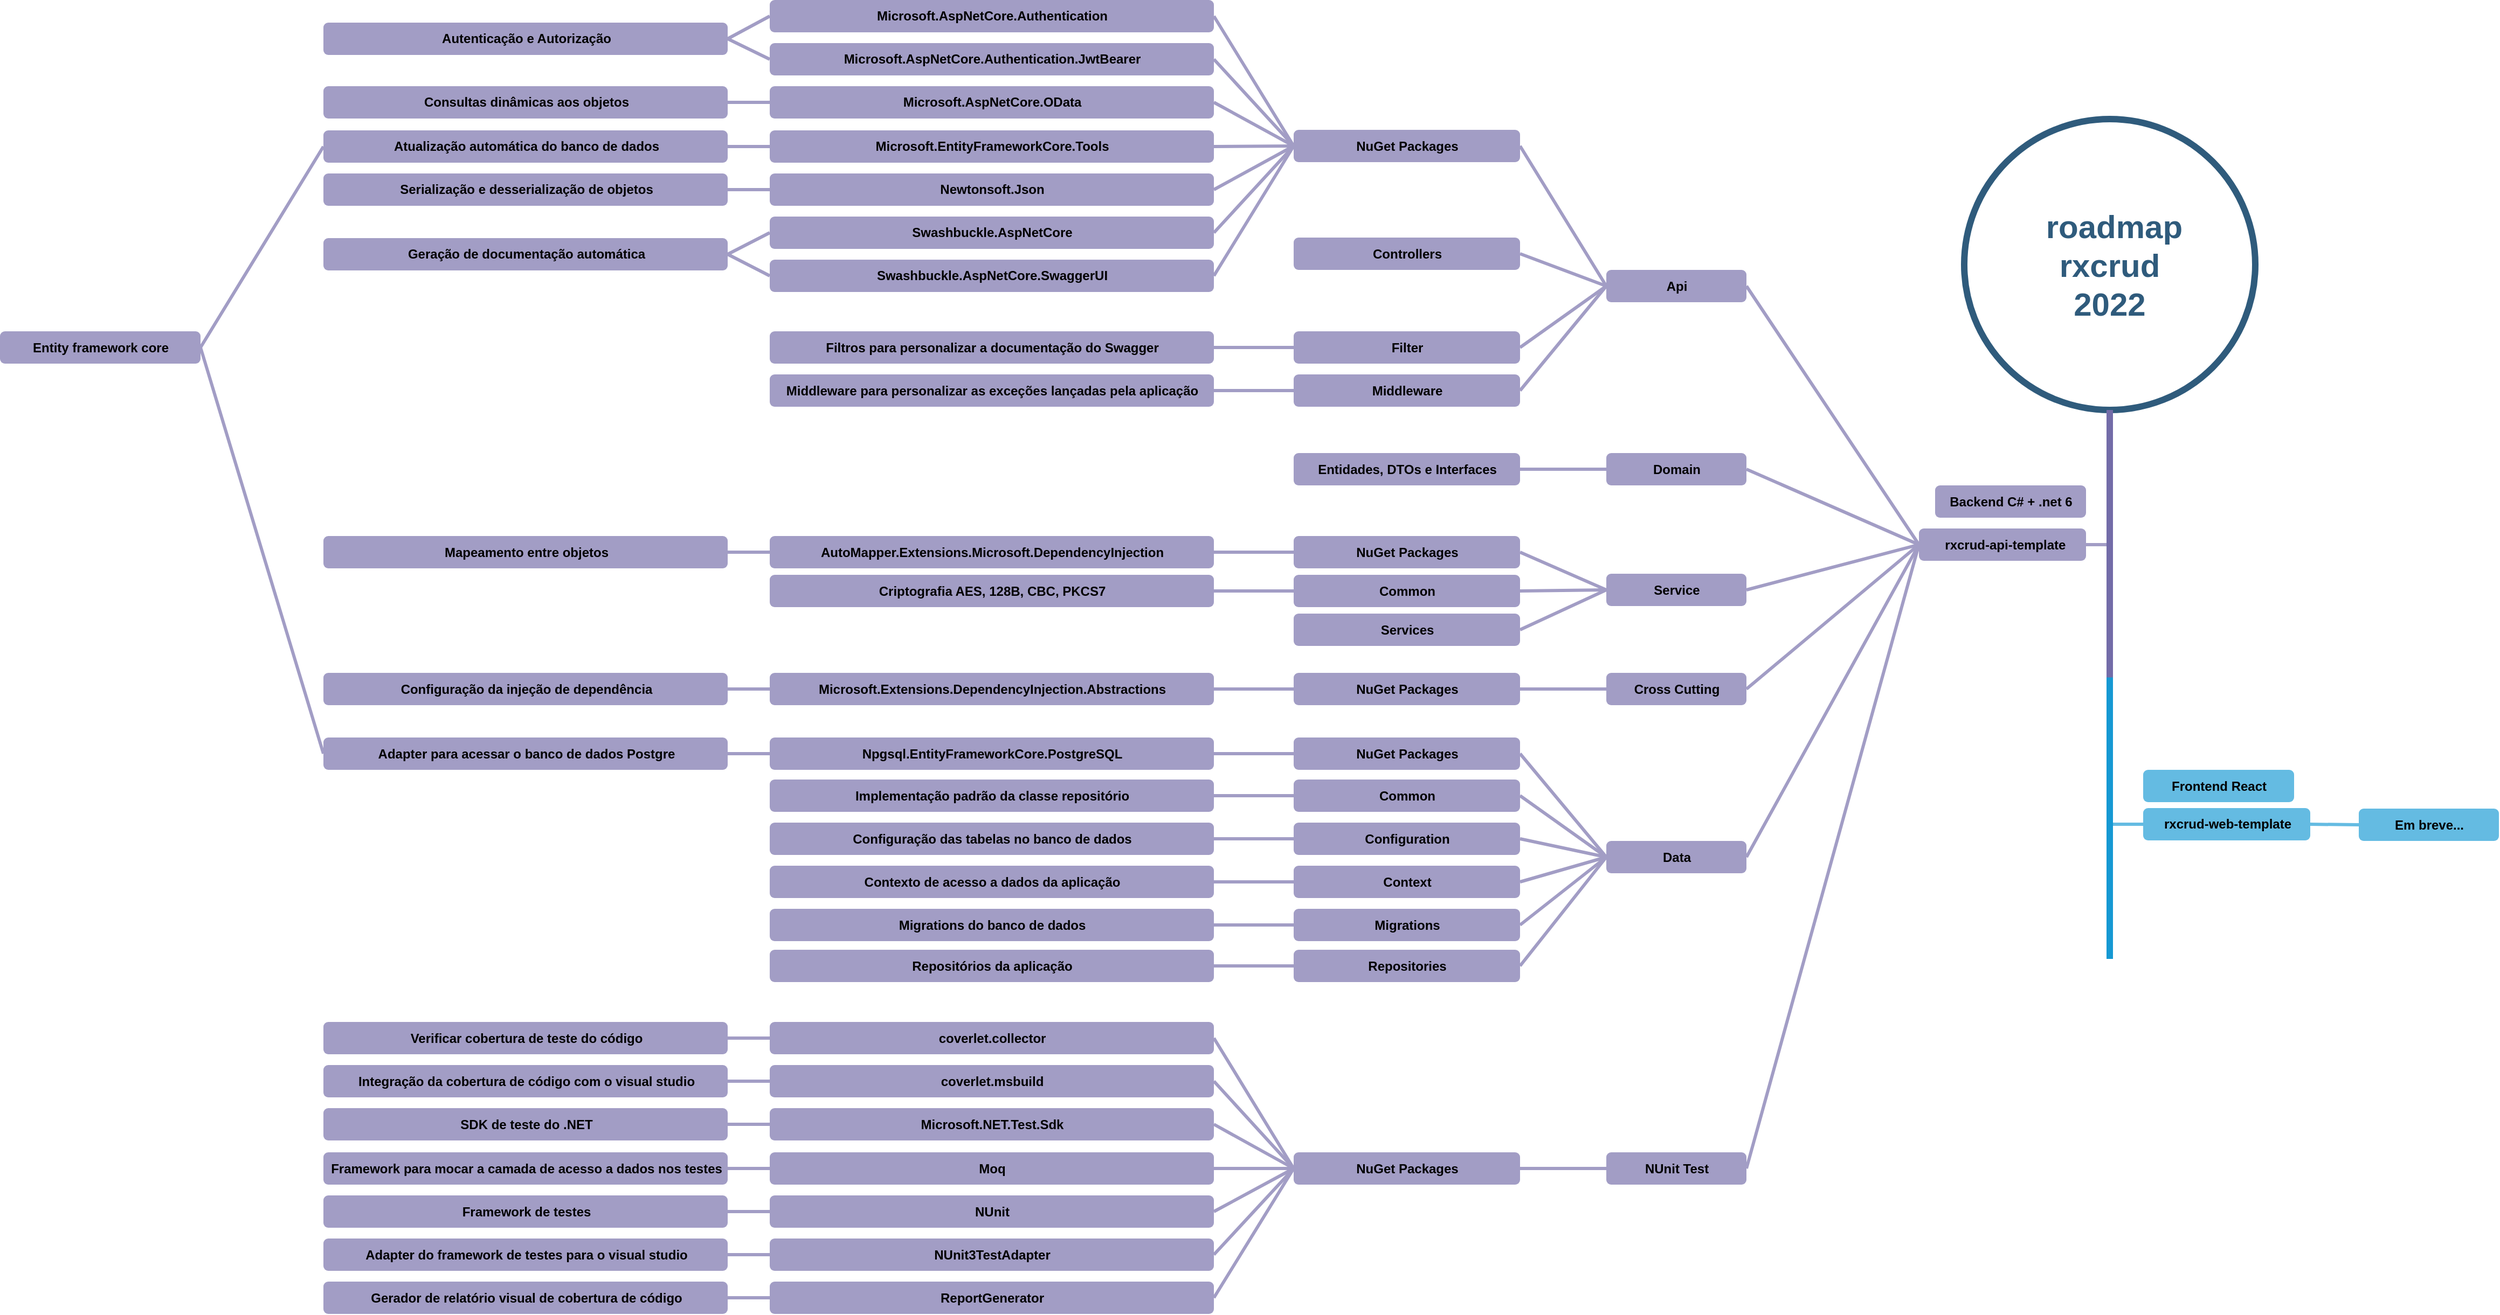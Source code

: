 <mxfile version="17.4.0" type="device"><diagram id="HitZDERjjFtMxz5OoKNl" name="roadmap"><mxGraphModel dx="2666" dy="1569" grid="1" gridSize="10" guides="1" tooltips="1" connect="1" arrows="1" fold="1" page="1" pageScale="1" pageWidth="1169" pageHeight="827" math="0" shadow="0"><root><mxCell id="0"/><mxCell id="1" parent="0"/><mxCell id="IC9aMkQIPOLM20jG0V2U-1" value="&amp;nbsp;roadmap&lt;br&gt;rxcrud&lt;br&gt;2022" style="ellipse;whiteSpace=wrap;html=1;shadow=0;fontFamily=Helvetica;fontSize=30;fontColor=#2F5B7C;align=center;strokeColor=#2F5B7C;strokeWidth=6;fillColor=#FFFFFF;fontStyle=1;gradientColor=none;" vertex="1" parent="1"><mxGeometry x="1034" y="-669.5" width="270" height="270" as="geometry"/></mxCell><mxCell id="IC9aMkQIPOLM20jG0V2U-3" value="&lt;font color=&quot;#000000&quot;&gt;&lt;b&gt;Backend C# + .net 6&lt;/b&gt;&lt;/font&gt;" style="rounded=1;fillColor=#a29dc5;strokeColor=none;strokeWidth=3;shadow=0;html=1;fontColor=#FFFFFF;" vertex="1" parent="1"><mxGeometry x="1007" y="-329.5" width="140" height="30" as="geometry"/></mxCell><mxCell id="IC9aMkQIPOLM20jG0V2U-5" value="&lt;font color=&quot;#000000&quot;&gt;&lt;b&gt;&amp;nbsp;rxcrud-api-template&lt;/b&gt;&lt;/font&gt;" style="rounded=1;fillColor=#a29dc5;strokeColor=none;strokeWidth=3;shadow=0;html=1;fontColor=#FFFFFF;" vertex="1" parent="1"><mxGeometry x="992" y="-289.5" width="155" height="30" as="geometry"/></mxCell><mxCell id="IC9aMkQIPOLM20jG0V2U-8" value="" style="edgeStyle=none;endArrow=none;strokeWidth=3;strokeColor=#A29DC5;html=1;exitX=1;exitY=0.5;exitDx=0;exitDy=0;" edge="1" parent="1" source="IC9aMkQIPOLM20jG0V2U-5"><mxGeometry x="-793.52" y="-1324.5" width="100" height="100" as="geometry"><mxPoint x="1127.997" y="-270.257" as="sourcePoint"/><mxPoint x="1168" y="-274.5" as="targetPoint"/></mxGeometry></mxCell><mxCell id="IC9aMkQIPOLM20jG0V2U-2" style="endArrow=none;strokeWidth=6;strokeColor=#736CA8;html=1;entryX=0.5;entryY=1;entryDx=0;entryDy=0;" edge="1" parent="1" target="IC9aMkQIPOLM20jG0V2U-1"><mxGeometry relative="1" as="geometry"><mxPoint x="1169" y="-150" as="sourcePoint"/><mxPoint x="917.998" y="-169.501" as="targetPoint"/></mxGeometry></mxCell><mxCell id="IC9aMkQIPOLM20jG0V2U-9" value="&lt;font color=&quot;#000000&quot;&gt;&lt;b&gt;Api&lt;/b&gt;&lt;/font&gt;" style="rounded=1;fillColor=#a29dc5;strokeColor=none;strokeWidth=3;shadow=0;html=1;fontColor=#FFFFFF;" vertex="1" parent="1"><mxGeometry x="702" y="-529.5" width="130" height="30" as="geometry"/></mxCell><mxCell id="IC9aMkQIPOLM20jG0V2U-10" value="&lt;font color=&quot;#000000&quot;&gt;&lt;b&gt;Domain&lt;/b&gt;&lt;/font&gt;" style="rounded=1;fillColor=#a29dc5;strokeColor=none;strokeWidth=3;shadow=0;html=1;fontColor=#FFFFFF;" vertex="1" parent="1"><mxGeometry x="702" y="-359.5" width="130" height="30" as="geometry"/></mxCell><mxCell id="IC9aMkQIPOLM20jG0V2U-11" value="&lt;font color=&quot;#000000&quot;&gt;&lt;b&gt;Service&lt;/b&gt;&lt;/font&gt;" style="rounded=1;fillColor=#a29dc5;strokeColor=none;strokeWidth=3;shadow=0;html=1;fontColor=#FFFFFF;" vertex="1" parent="1"><mxGeometry x="702" y="-247.5" width="130" height="30" as="geometry"/></mxCell><mxCell id="IC9aMkQIPOLM20jG0V2U-12" value="&lt;font color=&quot;#000000&quot;&gt;&lt;b&gt;Cross Cutting&lt;/b&gt;&lt;/font&gt;" style="rounded=1;fillColor=#a29dc5;strokeColor=none;strokeWidth=3;shadow=0;html=1;fontColor=#FFFFFF;" vertex="1" parent="1"><mxGeometry x="702" y="-155.5" width="130" height="30" as="geometry"/></mxCell><mxCell id="IC9aMkQIPOLM20jG0V2U-13" value="&lt;font color=&quot;#000000&quot;&gt;&lt;b&gt;Data&lt;/b&gt;&lt;/font&gt;" style="rounded=1;fillColor=#a29dc5;strokeColor=none;strokeWidth=3;shadow=0;html=1;fontColor=#FFFFFF;" vertex="1" parent="1"><mxGeometry x="702" y="0.5" width="130" height="30" as="geometry"/></mxCell><mxCell id="IC9aMkQIPOLM20jG0V2U-14" value="&lt;font color=&quot;#000000&quot;&gt;&lt;b&gt;NUnit Test&lt;/b&gt;&lt;/font&gt;" style="rounded=1;fillColor=#a29dc5;strokeColor=none;strokeWidth=3;shadow=0;html=1;fontColor=#FFFFFF;" vertex="1" parent="1"><mxGeometry x="702" y="289.5" width="130" height="30" as="geometry"/></mxCell><mxCell id="IC9aMkQIPOLM20jG0V2U-15" value="" style="edgeStyle=none;endArrow=none;strokeWidth=3;strokeColor=#A29DC5;html=1;entryX=0;entryY=0.5;entryDx=0;entryDy=0;exitX=1;exitY=0.5;exitDx=0;exitDy=0;" edge="1" parent="1" source="IC9aMkQIPOLM20jG0V2U-11" target="IC9aMkQIPOLM20jG0V2U-5"><mxGeometry x="-764.52" y="-1314.5" width="100" height="100" as="geometry"><mxPoint x="961" y="-369.5" as="sourcePoint"/><mxPoint x="1197" y="-264.5" as="targetPoint"/></mxGeometry></mxCell><mxCell id="IC9aMkQIPOLM20jG0V2U-16" value="" style="edgeStyle=none;endArrow=none;strokeWidth=3;strokeColor=#A29DC5;html=1;entryX=0;entryY=0.5;entryDx=0;entryDy=0;exitX=1;exitY=0.5;exitDx=0;exitDy=0;" edge="1" parent="1" source="IC9aMkQIPOLM20jG0V2U-12" target="IC9aMkQIPOLM20jG0V2U-5"><mxGeometry x="-754.52" y="-1304.5" width="100" height="100" as="geometry"><mxPoint x="957" y="-283.5" as="sourcePoint"/><mxPoint x="1027" y="-264.5" as="targetPoint"/></mxGeometry></mxCell><mxCell id="IC9aMkQIPOLM20jG0V2U-17" value="" style="edgeStyle=none;endArrow=none;strokeWidth=3;strokeColor=#A29DC5;html=1;entryX=0;entryY=0.5;entryDx=0;entryDy=0;exitX=1;exitY=0.5;exitDx=0;exitDy=0;" edge="1" parent="1" source="IC9aMkQIPOLM20jG0V2U-10" target="IC9aMkQIPOLM20jG0V2U-5"><mxGeometry x="-754.52" y="-1304.5" width="100" height="100" as="geometry"><mxPoint x="957" y="-283.5" as="sourcePoint"/><mxPoint x="1027" y="-264.5" as="targetPoint"/></mxGeometry></mxCell><mxCell id="IC9aMkQIPOLM20jG0V2U-18" value="" style="edgeStyle=none;endArrow=none;strokeWidth=3;strokeColor=#A29DC5;html=1;entryX=0;entryY=0.5;entryDx=0;entryDy=0;exitX=1;exitY=0.5;exitDx=0;exitDy=0;" edge="1" parent="1" source="IC9aMkQIPOLM20jG0V2U-9" target="IC9aMkQIPOLM20jG0V2U-5"><mxGeometry x="-744.52" y="-1294.5" width="100" height="100" as="geometry"><mxPoint x="957" y="-323.5" as="sourcePoint"/><mxPoint x="1027" y="-264.5" as="targetPoint"/></mxGeometry></mxCell><mxCell id="IC9aMkQIPOLM20jG0V2U-19" value="" style="edgeStyle=none;endArrow=none;strokeWidth=3;strokeColor=#A29DC5;html=1;entryX=0;entryY=0.5;entryDx=0;entryDy=0;exitX=1;exitY=0.5;exitDx=0;exitDy=0;" edge="1" parent="1" source="IC9aMkQIPOLM20jG0V2U-13" target="IC9aMkQIPOLM20jG0V2U-5"><mxGeometry x="-744.52" y="-1294.5" width="100" height="100" as="geometry"><mxPoint x="957" y="-243.5" as="sourcePoint"/><mxPoint x="1027" y="-264.5" as="targetPoint"/></mxGeometry></mxCell><mxCell id="IC9aMkQIPOLM20jG0V2U-20" value="" style="edgeStyle=none;endArrow=none;strokeWidth=3;strokeColor=#A29DC5;html=1;entryX=0;entryY=0.5;entryDx=0;entryDy=0;exitX=1;exitY=0.5;exitDx=0;exitDy=0;" edge="1" parent="1" source="IC9aMkQIPOLM20jG0V2U-14" target="IC9aMkQIPOLM20jG0V2U-5"><mxGeometry x="-734.52" y="-1284.5" width="100" height="100" as="geometry"><mxPoint x="957" y="-203.5" as="sourcePoint"/><mxPoint x="1027" y="-264.5" as="targetPoint"/></mxGeometry></mxCell><mxCell id="IC9aMkQIPOLM20jG0V2U-21" value="&lt;font color=&quot;#000000&quot;&gt;&lt;b&gt;Microsoft.AspNetCore.Authentication&lt;/b&gt;&lt;/font&gt;" style="rounded=1;fillColor=#a29dc5;strokeColor=none;strokeWidth=3;shadow=0;html=1;fontColor=#FFFFFF;" vertex="1" parent="1"><mxGeometry x="-74" y="-780" width="412" height="30" as="geometry"/></mxCell><mxCell id="IC9aMkQIPOLM20jG0V2U-22" value="&lt;font color=&quot;#000000&quot;&gt;&lt;b&gt;Microsoft.AspNetCore.Authentication.JwtBearer&lt;/b&gt;&lt;/font&gt;" style="rounded=1;fillColor=#a29dc5;strokeColor=none;strokeWidth=3;shadow=0;html=1;fontColor=#FFFFFF;" vertex="1" parent="1"><mxGeometry x="-74" y="-740" width="412" height="30" as="geometry"/></mxCell><mxCell id="IC9aMkQIPOLM20jG0V2U-23" value="&lt;font color=&quot;#000000&quot;&gt;&lt;b&gt;Microsoft.AspNetCore.OData&lt;/b&gt;&lt;/font&gt;" style="rounded=1;fillColor=#a29dc5;strokeColor=none;strokeWidth=3;shadow=0;html=1;fontColor=#FFFFFF;" vertex="1" parent="1"><mxGeometry x="-74" y="-700" width="412" height="30" as="geometry"/></mxCell><mxCell id="IC9aMkQIPOLM20jG0V2U-26" value="&lt;font color=&quot;#000000&quot;&gt;&lt;b&gt;Microsoft.EntityFrameworkCore.Tools&lt;/b&gt;&lt;/font&gt;" style="rounded=1;fillColor=#a29dc5;strokeColor=none;strokeWidth=3;shadow=0;html=1;fontColor=#FFFFFF;" vertex="1" parent="1"><mxGeometry x="-74" y="-659" width="412" height="30" as="geometry"/></mxCell><mxCell id="IC9aMkQIPOLM20jG0V2U-27" value="&lt;font color=&quot;#000000&quot;&gt;&lt;b&gt;Newtonsoft.Json&lt;/b&gt;&lt;/font&gt;" style="rounded=1;fillColor=#a29dc5;strokeColor=none;strokeWidth=3;shadow=0;html=1;fontColor=#FFFFFF;" vertex="1" parent="1"><mxGeometry x="-74" y="-619" width="412" height="30" as="geometry"/></mxCell><mxCell id="IC9aMkQIPOLM20jG0V2U-28" value="&lt;font color=&quot;#000000&quot;&gt;&lt;b&gt;Swashbuckle.AspNetCore&lt;/b&gt;&lt;/font&gt;" style="rounded=1;fillColor=#a29dc5;strokeColor=none;strokeWidth=3;shadow=0;html=1;fontColor=#FFFFFF;" vertex="1" parent="1"><mxGeometry x="-74" y="-579" width="412" height="30" as="geometry"/></mxCell><mxCell id="IC9aMkQIPOLM20jG0V2U-29" value="&lt;font color=&quot;#000000&quot;&gt;&lt;b&gt;Swashbuckle.AspNetCore.SwaggerUI&lt;/b&gt;&lt;/font&gt;" style="rounded=1;fillColor=#a29dc5;strokeColor=none;strokeWidth=3;shadow=0;html=1;fontColor=#FFFFFF;" vertex="1" parent="1"><mxGeometry x="-74" y="-539" width="412" height="30" as="geometry"/></mxCell><mxCell id="IC9aMkQIPOLM20jG0V2U-37" value="&lt;font color=&quot;#000000&quot;&gt;&lt;b&gt;Autenticação e Autorização&lt;/b&gt;&lt;/font&gt;" style="rounded=1;fillColor=#a29dc5;strokeColor=none;strokeWidth=3;shadow=0;html=1;fontColor=#FFFFFF;" vertex="1" parent="1"><mxGeometry x="-488" y="-759" width="375" height="30" as="geometry"/></mxCell><mxCell id="IC9aMkQIPOLM20jG0V2U-38" value="" style="edgeStyle=none;endArrow=none;strokeWidth=3;strokeColor=#A29DC5;html=1;entryX=0;entryY=0.5;entryDx=0;entryDy=0;exitX=1;exitY=0.5;exitDx=0;exitDy=0;" edge="1" parent="1" source="IC9aMkQIPOLM20jG0V2U-37" target="IC9aMkQIPOLM20jG0V2U-21"><mxGeometry x="-1008.52" y="-1404" width="100" height="100" as="geometry"><mxPoint x="348.0" y="-755" as="sourcePoint"/><mxPoint x="428" y="-634" as="targetPoint"/></mxGeometry></mxCell><mxCell id="IC9aMkQIPOLM20jG0V2U-39" value="" style="edgeStyle=none;endArrow=none;strokeWidth=3;strokeColor=#A29DC5;html=1;entryX=0;entryY=0.5;entryDx=0;entryDy=0;exitX=1;exitY=0.5;exitDx=0;exitDy=0;" edge="1" parent="1" source="IC9aMkQIPOLM20jG0V2U-37" target="IC9aMkQIPOLM20jG0V2U-22"><mxGeometry x="-998.52" y="-1394" width="100" height="100" as="geometry"><mxPoint x="-2" y="-734" as="sourcePoint"/><mxPoint x="58" y="-755" as="targetPoint"/></mxGeometry></mxCell><mxCell id="IC9aMkQIPOLM20jG0V2U-40" value="&lt;font color=&quot;#000000&quot;&gt;&lt;b&gt;Consultas dinâmicas aos objetos&lt;/b&gt;&lt;/font&gt;" style="rounded=1;fillColor=#a29dc5;strokeColor=none;strokeWidth=3;shadow=0;html=1;fontColor=#FFFFFF;" vertex="1" parent="1"><mxGeometry x="-488" y="-700" width="375" height="30" as="geometry"/></mxCell><mxCell id="IC9aMkQIPOLM20jG0V2U-41" value="" style="edgeStyle=none;endArrow=none;strokeWidth=3;strokeColor=#A29DC5;html=1;entryX=0;entryY=0.5;entryDx=0;entryDy=0;exitX=1;exitY=0.5;exitDx=0;exitDy=0;" edge="1" parent="1" source="IC9aMkQIPOLM20jG0V2U-40" target="IC9aMkQIPOLM20jG0V2U-23"><mxGeometry x="-988.52" y="-1384" width="100" height="100" as="geometry"><mxPoint x="-2" y="-734" as="sourcePoint"/><mxPoint x="58" y="-715" as="targetPoint"/></mxGeometry></mxCell><mxCell id="IC9aMkQIPOLM20jG0V2U-42" value="&lt;font color=&quot;#000000&quot;&gt;&lt;b&gt;Atualização automática do banco de dados&lt;/b&gt;&lt;/font&gt;" style="rounded=1;fillColor=#a29dc5;strokeColor=none;strokeWidth=3;shadow=0;html=1;fontColor=#FFFFFF;" vertex="1" parent="1"><mxGeometry x="-488" y="-659" width="375" height="30" as="geometry"/></mxCell><mxCell id="IC9aMkQIPOLM20jG0V2U-43" value="" style="edgeStyle=none;endArrow=none;strokeWidth=3;strokeColor=#A29DC5;html=1;entryX=0;entryY=0.5;entryDx=0;entryDy=0;exitX=1;exitY=0.5;exitDx=0;exitDy=0;" edge="1" parent="1" source="IC9aMkQIPOLM20jG0V2U-42" target="IC9aMkQIPOLM20jG0V2U-26"><mxGeometry x="-978.52" y="-1374" width="100" height="100" as="geometry"><mxPoint x="-2" y="-675" as="sourcePoint"/><mxPoint x="58" y="-675" as="targetPoint"/></mxGeometry></mxCell><mxCell id="IC9aMkQIPOLM20jG0V2U-44" value="&lt;font color=&quot;#000000&quot;&gt;&lt;b&gt;Serialização e desserialização de objetos&lt;/b&gt;&lt;/font&gt;" style="rounded=1;fillColor=#a29dc5;strokeColor=none;strokeWidth=3;shadow=0;html=1;fontColor=#FFFFFF;" vertex="1" parent="1"><mxGeometry x="-488" y="-619" width="375" height="30" as="geometry"/></mxCell><mxCell id="IC9aMkQIPOLM20jG0V2U-45" value="" style="edgeStyle=none;endArrow=none;strokeWidth=3;strokeColor=#A29DC5;html=1;entryX=0;entryY=0.5;entryDx=0;entryDy=0;exitX=1;exitY=0.5;exitDx=0;exitDy=0;" edge="1" parent="1" source="IC9aMkQIPOLM20jG0V2U-44" target="IC9aMkQIPOLM20jG0V2U-27"><mxGeometry x="-968.52" y="-1364" width="100" height="100" as="geometry"><mxPoint x="-2" y="-634" as="sourcePoint"/><mxPoint x="58" y="-634" as="targetPoint"/></mxGeometry></mxCell><mxCell id="IC9aMkQIPOLM20jG0V2U-46" value="&lt;font color=&quot;#000000&quot;&gt;&lt;b&gt;Geração de documentação automática&lt;/b&gt;&lt;/font&gt;" style="rounded=1;fillColor=#a29dc5;strokeColor=none;strokeWidth=3;shadow=0;html=1;fontColor=#FFFFFF;" vertex="1" parent="1"><mxGeometry x="-488" y="-559" width="375" height="30" as="geometry"/></mxCell><mxCell id="IC9aMkQIPOLM20jG0V2U-47" value="" style="edgeStyle=none;endArrow=none;strokeWidth=3;strokeColor=#A29DC5;html=1;entryX=0;entryY=0.5;entryDx=0;entryDy=0;exitX=1;exitY=0.5;exitDx=0;exitDy=0;" edge="1" parent="1" source="IC9aMkQIPOLM20jG0V2U-46" target="IC9aMkQIPOLM20jG0V2U-28"><mxGeometry x="-958.52" y="-1354" width="100" height="100" as="geometry"><mxPoint x="-2" y="-594" as="sourcePoint"/><mxPoint x="58" y="-594" as="targetPoint"/></mxGeometry></mxCell><mxCell id="IC9aMkQIPOLM20jG0V2U-48" value="" style="edgeStyle=none;endArrow=none;strokeWidth=3;strokeColor=#A29DC5;html=1;entryX=0;entryY=0.5;entryDx=0;entryDy=0;exitX=1;exitY=0.5;exitDx=0;exitDy=0;" edge="1" parent="1" source="IC9aMkQIPOLM20jG0V2U-46" target="IC9aMkQIPOLM20jG0V2U-29"><mxGeometry x="-948.52" y="-1344" width="100" height="100" as="geometry"><mxPoint x="-2" y="-534.0" as="sourcePoint"/><mxPoint x="58" y="-554.0" as="targetPoint"/></mxGeometry></mxCell><mxCell id="IC9aMkQIPOLM20jG0V2U-49" value="&lt;font color=&quot;#000000&quot;&gt;&lt;b&gt;Entidades, DTOs e Interfaces&lt;/b&gt;&lt;/font&gt;" style="rounded=1;fillColor=#a29dc5;strokeColor=none;strokeWidth=3;shadow=0;html=1;fontColor=#FFFFFF;" vertex="1" parent="1"><mxGeometry x="412" y="-359.5" width="210" height="30" as="geometry"/></mxCell><mxCell id="IC9aMkQIPOLM20jG0V2U-51" value="&lt;font color=&quot;#000000&quot;&gt;&lt;b&gt;AutoMapper.Extensions.Microsoft.DependencyInjection&lt;/b&gt;&lt;/font&gt;" style="rounded=1;fillColor=#a29dc5;strokeColor=none;strokeWidth=3;shadow=0;html=1;fontColor=#FFFFFF;" vertex="1" parent="1"><mxGeometry x="-74" y="-282.5" width="412" height="30" as="geometry"/></mxCell><mxCell id="IC9aMkQIPOLM20jG0V2U-53" value="&lt;font color=&quot;#000000&quot;&gt;&lt;b&gt;Mapeamento entre objetos&lt;/b&gt;&lt;/font&gt;" style="rounded=1;fillColor=#a29dc5;strokeColor=none;strokeWidth=3;shadow=0;html=1;fontColor=#FFFFFF;" vertex="1" parent="1"><mxGeometry x="-488" y="-282.5" width="375" height="30" as="geometry"/></mxCell><mxCell id="IC9aMkQIPOLM20jG0V2U-54" value="" style="edgeStyle=none;endArrow=none;strokeWidth=3;strokeColor=#A29DC5;html=1;entryX=0;entryY=0.5;entryDx=0;entryDy=0;exitX=1;exitY=0.5;exitDx=0;exitDy=0;" edge="1" parent="1" source="IC9aMkQIPOLM20jG0V2U-53" target="IC9aMkQIPOLM20jG0V2U-51"><mxGeometry x="-926.52" y="-1191.5" width="100" height="100" as="geometry"><mxPoint x="-52" y="-431.5" as="sourcePoint"/><mxPoint x="30" y="-431.5" as="targetPoint"/></mxGeometry></mxCell><mxCell id="IC9aMkQIPOLM20jG0V2U-55" value="&lt;font color=&quot;#000000&quot;&gt;&lt;b&gt;NuGet Packages&lt;/b&gt;&lt;/font&gt;" style="rounded=1;fillColor=#a29dc5;strokeColor=none;strokeWidth=3;shadow=0;html=1;fontColor=#FFFFFF;" vertex="1" parent="1"><mxGeometry x="412" y="-659.5" width="210" height="30" as="geometry"/></mxCell><mxCell id="IC9aMkQIPOLM20jG0V2U-57" value="&lt;font color=&quot;#000000&quot;&gt;&lt;b&gt;Controllers&lt;/b&gt;&lt;/font&gt;" style="rounded=1;fillColor=#a29dc5;strokeColor=none;strokeWidth=3;shadow=0;html=1;fontColor=#FFFFFF;" vertex="1" parent="1"><mxGeometry x="412" y="-559.5" width="210" height="30" as="geometry"/></mxCell><mxCell id="IC9aMkQIPOLM20jG0V2U-58" value="&lt;font color=&quot;#000000&quot;&gt;&lt;b&gt;Filter&lt;/b&gt;&lt;/font&gt;" style="rounded=1;fillColor=#a29dc5;strokeColor=none;strokeWidth=3;shadow=0;html=1;fontColor=#FFFFFF;" vertex="1" parent="1"><mxGeometry x="412" y="-472.5" width="210" height="30" as="geometry"/></mxCell><mxCell id="IC9aMkQIPOLM20jG0V2U-59" value="&lt;font color=&quot;#000000&quot;&gt;&lt;b&gt;Middleware&lt;/b&gt;&lt;/font&gt;" style="rounded=1;fillColor=#a29dc5;strokeColor=none;strokeWidth=3;shadow=0;html=1;fontColor=#FFFFFF;" vertex="1" parent="1"><mxGeometry x="412" y="-432.5" width="210" height="30" as="geometry"/></mxCell><mxCell id="IC9aMkQIPOLM20jG0V2U-60" value="" style="edgeStyle=none;endArrow=none;strokeWidth=3;strokeColor=#A29DC5;html=1;exitX=1;exitY=0.5;exitDx=0;exitDy=0;entryX=0;entryY=0.5;entryDx=0;entryDy=0;" edge="1" parent="1" source="IC9aMkQIPOLM20jG0V2U-55" target="IC9aMkQIPOLM20jG0V2U-9"><mxGeometry x="-644.52" y="-1284.98" width="100" height="100" as="geometry"><mxPoint x="642" y="-414.98" as="sourcePoint"/><mxPoint x="722" y="-414.98" as="targetPoint"/></mxGeometry></mxCell><mxCell id="IC9aMkQIPOLM20jG0V2U-61" value="" style="edgeStyle=none;endArrow=none;strokeWidth=3;strokeColor=#A29DC5;html=1;exitX=1;exitY=0.5;exitDx=0;exitDy=0;entryX=0;entryY=0.5;entryDx=0;entryDy=0;" edge="1" parent="1" source="IC9aMkQIPOLM20jG0V2U-57" target="IC9aMkQIPOLM20jG0V2U-9"><mxGeometry x="-634.52" y="-1274.98" width="100" height="100" as="geometry"><mxPoint x="632" y="-563.5" as="sourcePoint"/><mxPoint x="712" y="-504.5" as="targetPoint"/></mxGeometry></mxCell><mxCell id="IC9aMkQIPOLM20jG0V2U-62" value="" style="edgeStyle=none;endArrow=none;strokeWidth=3;strokeColor=#A29DC5;html=1;exitX=1;exitY=0.5;exitDx=0;exitDy=0;entryX=0;entryY=0.5;entryDx=0;entryDy=0;" edge="1" parent="1" source="IC9aMkQIPOLM20jG0V2U-58" target="IC9aMkQIPOLM20jG0V2U-9"><mxGeometry x="-594.52" y="-1197.98" width="100" height="100" as="geometry"><mxPoint x="662" y="-455.5" as="sourcePoint"/><mxPoint x="742" y="-437.5" as="targetPoint"/></mxGeometry></mxCell><mxCell id="IC9aMkQIPOLM20jG0V2U-63" value="" style="edgeStyle=none;endArrow=none;strokeWidth=3;strokeColor=#A29DC5;html=1;exitX=1;exitY=0.5;exitDx=0;exitDy=0;entryX=0;entryY=0.5;entryDx=0;entryDy=0;" edge="1" parent="1" source="IC9aMkQIPOLM20jG0V2U-59" target="IC9aMkQIPOLM20jG0V2U-9"><mxGeometry x="-584.52" y="-1187.98" width="100" height="100" as="geometry"><mxPoint x="632" y="-482.5" as="sourcePoint"/><mxPoint x="712" y="-504.5" as="targetPoint"/></mxGeometry></mxCell><mxCell id="IC9aMkQIPOLM20jG0V2U-64" value="" style="edgeStyle=none;endArrow=none;strokeWidth=3;strokeColor=#A29DC5;html=1;exitX=1;exitY=0.5;exitDx=0;exitDy=0;entryX=0;entryY=0.5;entryDx=0;entryDy=0;" edge="1" parent="1" source="IC9aMkQIPOLM20jG0V2U-21" target="IC9aMkQIPOLM20jG0V2U-55"><mxGeometry x="-594.52" y="-1329.48" width="100" height="100" as="geometry"><mxPoint x="672" y="-689" as="sourcePoint"/><mxPoint x="752" y="-559" as="targetPoint"/></mxGeometry></mxCell><mxCell id="IC9aMkQIPOLM20jG0V2U-65" value="" style="edgeStyle=none;endArrow=none;strokeWidth=3;strokeColor=#A29DC5;html=1;exitX=1;exitY=0.5;exitDx=0;exitDy=0;entryX=0;entryY=0.5;entryDx=0;entryDy=0;" edge="1" parent="1" source="IC9aMkQIPOLM20jG0V2U-22" target="IC9aMkQIPOLM20jG0V2U-55"><mxGeometry x="-584.52" y="-1319.48" width="100" height="100" as="geometry"><mxPoint x="384" y="-755" as="sourcePoint"/><mxPoint x="462" y="-634.5" as="targetPoint"/></mxGeometry></mxCell><mxCell id="IC9aMkQIPOLM20jG0V2U-67" value="" style="edgeStyle=none;endArrow=none;strokeWidth=3;strokeColor=#A29DC5;html=1;exitX=1;exitY=0.5;exitDx=0;exitDy=0;entryX=0;entryY=0.5;entryDx=0;entryDy=0;" edge="1" parent="1" source="IC9aMkQIPOLM20jG0V2U-23" target="IC9aMkQIPOLM20jG0V2U-55"><mxGeometry x="-466.52" y="-1368.73" width="100" height="100" as="geometry"><mxPoint x="492" y="-774.25" as="sourcePoint"/><mxPoint x="570" y="-693.75" as="targetPoint"/></mxGeometry></mxCell><mxCell id="IC9aMkQIPOLM20jG0V2U-68" value="" style="edgeStyle=none;endArrow=none;strokeWidth=3;strokeColor=#A29DC5;html=1;exitX=1;exitY=0.5;exitDx=0;exitDy=0;entryX=0;entryY=0.5;entryDx=0;entryDy=0;" edge="1" parent="1" source="IC9aMkQIPOLM20jG0V2U-26" target="IC9aMkQIPOLM20jG0V2U-55"><mxGeometry x="-466.52" y="-1368.73" width="100" height="100" as="geometry"><mxPoint x="492" y="-774.25" as="sourcePoint"/><mxPoint x="570" y="-693.75" as="targetPoint"/></mxGeometry></mxCell><mxCell id="IC9aMkQIPOLM20jG0V2U-69" value="" style="edgeStyle=none;endArrow=none;strokeWidth=3;strokeColor=#A29DC5;html=1;exitX=1;exitY=0.5;exitDx=0;exitDy=0;entryX=0;entryY=0.5;entryDx=0;entryDy=0;" edge="1" parent="1" source="IC9aMkQIPOLM20jG0V2U-27" target="IC9aMkQIPOLM20jG0V2U-55"><mxGeometry x="-466.52" y="-1368.73" width="100" height="100" as="geometry"><mxPoint x="492" y="-774.25" as="sourcePoint"/><mxPoint x="570" y="-693.75" as="targetPoint"/></mxGeometry></mxCell><mxCell id="IC9aMkQIPOLM20jG0V2U-70" value="" style="edgeStyle=none;endArrow=none;strokeWidth=3;strokeColor=#A29DC5;html=1;exitX=1;exitY=0.5;exitDx=0;exitDy=0;entryX=0;entryY=0.5;entryDx=0;entryDy=0;" edge="1" parent="1" source="IC9aMkQIPOLM20jG0V2U-28" target="IC9aMkQIPOLM20jG0V2U-55"><mxGeometry x="-466.52" y="-1368.73" width="100" height="100" as="geometry"><mxPoint x="492" y="-774.25" as="sourcePoint"/><mxPoint x="570" y="-693.75" as="targetPoint"/></mxGeometry></mxCell><mxCell id="IC9aMkQIPOLM20jG0V2U-71" value="" style="edgeStyle=none;endArrow=none;strokeWidth=3;strokeColor=#A29DC5;html=1;exitX=1;exitY=0.5;exitDx=0;exitDy=0;entryX=0;entryY=0.5;entryDx=0;entryDy=0;" edge="1" parent="1" source="IC9aMkQIPOLM20jG0V2U-29" target="IC9aMkQIPOLM20jG0V2U-55"><mxGeometry x="-456.52" y="-1358.73" width="100" height="100" as="geometry"><mxPoint x="384" y="-554" as="sourcePoint"/><mxPoint x="462" y="-634.5" as="targetPoint"/></mxGeometry></mxCell><mxCell id="IC9aMkQIPOLM20jG0V2U-72" value="&lt;font color=&quot;#000000&quot;&gt;&lt;b&gt;Filtros para personalizar a documentação do Swagger&lt;/b&gt;&lt;/font&gt;" style="rounded=1;fillColor=#a29dc5;strokeColor=none;strokeWidth=3;shadow=0;html=1;fontColor=#FFFFFF;" vertex="1" parent="1"><mxGeometry x="-74" y="-472.5" width="412" height="30" as="geometry"/></mxCell><mxCell id="IC9aMkQIPOLM20jG0V2U-73" value="" style="edgeStyle=none;endArrow=none;strokeWidth=3;strokeColor=#A29DC5;html=1;exitX=1;exitY=0.5;exitDx=0;exitDy=0;entryX=0;entryY=0.5;entryDx=0;entryDy=0;" edge="1" parent="1" source="IC9aMkQIPOLM20jG0V2U-72" target="IC9aMkQIPOLM20jG0V2U-58"><mxGeometry x="-446.52" y="-1332.73" width="100" height="100" as="geometry"><mxPoint x="384" y="-498" as="sourcePoint"/><mxPoint x="462" y="-618.5" as="targetPoint"/></mxGeometry></mxCell><mxCell id="IC9aMkQIPOLM20jG0V2U-74" value="&lt;font color=&quot;#000000&quot;&gt;&lt;b&gt;Middleware para personalizar as exceções lançadas pela aplicação&lt;/b&gt;&lt;/font&gt;" style="rounded=1;fillColor=#a29dc5;strokeColor=none;strokeWidth=3;shadow=0;html=1;fontColor=#FFFFFF;" vertex="1" parent="1"><mxGeometry x="-74" y="-432.5" width="412" height="30" as="geometry"/></mxCell><mxCell id="IC9aMkQIPOLM20jG0V2U-75" value="" style="edgeStyle=none;endArrow=none;strokeWidth=3;strokeColor=#A29DC5;html=1;exitX=1;exitY=0.5;exitDx=0;exitDy=0;entryX=0;entryY=0.5;entryDx=0;entryDy=0;" edge="1" parent="1" source="IC9aMkQIPOLM20jG0V2U-74" target="IC9aMkQIPOLM20jG0V2U-59"><mxGeometry x="-436.52" y="-1322.73" width="100" height="100" as="geometry"><mxPoint x="384" y="-447.5" as="sourcePoint"/><mxPoint x="462" y="-447.5" as="targetPoint"/></mxGeometry></mxCell><mxCell id="IC9aMkQIPOLM20jG0V2U-76" value="" style="edgeStyle=none;endArrow=none;strokeWidth=3;strokeColor=#A29DC5;html=1;exitX=1;exitY=0.5;exitDx=0;exitDy=0;entryX=0;entryY=0.5;entryDx=0;entryDy=0;" edge="1" parent="1" source="IC9aMkQIPOLM20jG0V2U-49" target="IC9aMkQIPOLM20jG0V2U-10"><mxGeometry x="-574.52" y="-1177.98" width="100" height="100" as="geometry"><mxPoint x="632" y="-423.5" as="sourcePoint"/><mxPoint x="712" y="-504.5" as="targetPoint"/></mxGeometry></mxCell><mxCell id="IC9aMkQIPOLM20jG0V2U-77" value="&lt;b style=&quot;color: rgb(0 , 0 , 0)&quot;&gt;NuGet Packages&lt;/b&gt;" style="rounded=1;fillColor=#a29dc5;strokeColor=none;strokeWidth=3;shadow=0;html=1;fontColor=#FFFFFF;" vertex="1" parent="1"><mxGeometry x="412" y="-282.5" width="210" height="30" as="geometry"/></mxCell><mxCell id="IC9aMkQIPOLM20jG0V2U-78" value="&lt;font color=&quot;#000000&quot;&gt;&lt;b&gt;Common&lt;/b&gt;&lt;/font&gt;" style="rounded=1;fillColor=#a29dc5;strokeColor=none;strokeWidth=3;shadow=0;html=1;fontColor=#FFFFFF;" vertex="1" parent="1"><mxGeometry x="412" y="-246.5" width="210" height="30" as="geometry"/></mxCell><mxCell id="IC9aMkQIPOLM20jG0V2U-79" value="&lt;font color=&quot;#000000&quot;&gt;&lt;b&gt;Services&lt;/b&gt;&lt;/font&gt;" style="rounded=1;fillColor=#a29dc5;strokeColor=none;strokeWidth=3;shadow=0;html=1;fontColor=#FFFFFF;" vertex="1" parent="1"><mxGeometry x="412" y="-210.5" width="210" height="30" as="geometry"/></mxCell><mxCell id="IC9aMkQIPOLM20jG0V2U-80" value="" style="edgeStyle=none;endArrow=none;strokeWidth=3;strokeColor=#A29DC5;html=1;exitX=1;exitY=0.5;exitDx=0;exitDy=0;entryX=0;entryY=0.5;entryDx=0;entryDy=0;" edge="1" parent="1" source="IC9aMkQIPOLM20jG0V2U-77" target="IC9aMkQIPOLM20jG0V2U-11"><mxGeometry x="-564.52" y="-1134.98" width="100" height="100" as="geometry"><mxPoint x="632" y="-301.5" as="sourcePoint"/><mxPoint x="712" y="-301.5" as="targetPoint"/></mxGeometry></mxCell><mxCell id="IC9aMkQIPOLM20jG0V2U-81" value="" style="edgeStyle=none;endArrow=none;strokeWidth=3;strokeColor=#A29DC5;html=1;exitX=1;exitY=0.5;exitDx=0;exitDy=0;entryX=0;entryY=0.5;entryDx=0;entryDy=0;" edge="1" parent="1" source="IC9aMkQIPOLM20jG0V2U-78" target="IC9aMkQIPOLM20jG0V2U-11"><mxGeometry x="-564.52" y="-1134.98" width="100" height="100" as="geometry"><mxPoint x="632" y="-301.5" as="sourcePoint"/><mxPoint x="712" y="-301.5" as="targetPoint"/></mxGeometry></mxCell><mxCell id="IC9aMkQIPOLM20jG0V2U-82" value="" style="edgeStyle=none;endArrow=none;strokeWidth=3;strokeColor=#A29DC5;html=1;exitX=1;exitY=0.5;exitDx=0;exitDy=0;entryX=0;entryY=0.5;entryDx=0;entryDy=0;" edge="1" parent="1" source="IC9aMkQIPOLM20jG0V2U-79" target="IC9aMkQIPOLM20jG0V2U-11"><mxGeometry x="-564.52" y="-1134.98" width="100" height="100" as="geometry"><mxPoint x="632" y="-301.5" as="sourcePoint"/><mxPoint x="712" y="-301.5" as="targetPoint"/></mxGeometry></mxCell><mxCell id="IC9aMkQIPOLM20jG0V2U-83" value="" style="edgeStyle=none;endArrow=none;strokeWidth=3;strokeColor=#A29DC5;html=1;exitX=1;exitY=0.5;exitDx=0;exitDy=0;entryX=0;entryY=0.5;entryDx=0;entryDy=0;" edge="1" parent="1" source="IC9aMkQIPOLM20jG0V2U-51" target="IC9aMkQIPOLM20jG0V2U-77"><mxGeometry x="-426.52" y="-1295.73" width="100" height="100" as="geometry"><mxPoint x="348.0" y="-390.5" as="sourcePoint"/><mxPoint x="422" y="-390.5" as="targetPoint"/></mxGeometry></mxCell><mxCell id="IC9aMkQIPOLM20jG0V2U-84" value="&lt;font color=&quot;#000000&quot;&gt;&lt;b&gt;Criptografia AES, 128B, CBC, PKCS7&lt;/b&gt;&lt;/font&gt;" style="rounded=1;fillColor=#a29dc5;strokeColor=none;strokeWidth=3;shadow=0;html=1;fontColor=#FFFFFF;" vertex="1" parent="1"><mxGeometry x="-74" y="-246.5" width="412" height="30" as="geometry"/></mxCell><mxCell id="IC9aMkQIPOLM20jG0V2U-85" value="" style="edgeStyle=none;endArrow=none;strokeWidth=3;strokeColor=#A29DC5;html=1;exitX=1;exitY=0.5;exitDx=0;exitDy=0;entryX=0;entryY=0.5;entryDx=0;entryDy=0;" edge="1" parent="1" source="IC9aMkQIPOLM20jG0V2U-84" target="IC9aMkQIPOLM20jG0V2U-78"><mxGeometry x="-416.52" y="-1285.73" width="100" height="100" as="geometry"><mxPoint x="348.0" y="-257.5" as="sourcePoint"/><mxPoint x="422" y="-257.5" as="targetPoint"/></mxGeometry></mxCell><mxCell id="IC9aMkQIPOLM20jG0V2U-86" value="&lt;b style=&quot;color: rgb(0 , 0 , 0)&quot;&gt;NuGet Packages&lt;/b&gt;" style="rounded=1;fillColor=#a29dc5;strokeColor=none;strokeWidth=3;shadow=0;html=1;fontColor=#FFFFFF;" vertex="1" parent="1"><mxGeometry x="412" y="-155.5" width="210" height="30" as="geometry"/></mxCell><mxCell id="IC9aMkQIPOLM20jG0V2U-87" value="" style="edgeStyle=none;endArrow=none;strokeWidth=3;strokeColor=#A29DC5;html=1;exitX=1;exitY=0.5;exitDx=0;exitDy=0;entryX=0;entryY=0.5;entryDx=0;entryDy=0;" edge="1" parent="1" source="IC9aMkQIPOLM20jG0V2U-86" target="IC9aMkQIPOLM20jG0V2U-12"><mxGeometry x="-564.52" y="-1134.98" width="100" height="100" as="geometry"><mxPoint x="632" y="-301.5" as="sourcePoint"/><mxPoint x="712" y="-301.5" as="targetPoint"/></mxGeometry></mxCell><mxCell id="IC9aMkQIPOLM20jG0V2U-88" value="&lt;font color=&quot;#000000&quot;&gt;&lt;b&gt;Microsoft.Extensions.DependencyInjection.Abstractions&lt;/b&gt;&lt;/font&gt;" style="rounded=1;fillColor=#a29dc5;strokeColor=none;strokeWidth=3;shadow=0;html=1;fontColor=#FFFFFF;" vertex="1" parent="1"><mxGeometry x="-74" y="-155.5" width="412" height="30" as="geometry"/></mxCell><mxCell id="IC9aMkQIPOLM20jG0V2U-89" value="" style="edgeStyle=none;endArrow=none;strokeWidth=3;strokeColor=#A29DC5;html=1;exitX=1;exitY=0.5;exitDx=0;exitDy=0;entryX=0;entryY=0.5;entryDx=0;entryDy=0;" edge="1" parent="1" source="IC9aMkQIPOLM20jG0V2U-88" target="IC9aMkQIPOLM20jG0V2U-86"><mxGeometry x="-406.52" y="-1275.73" width="100" height="100" as="geometry"><mxPoint x="348.0" y="-221.5" as="sourcePoint"/><mxPoint x="422" y="-221.5" as="targetPoint"/></mxGeometry></mxCell><mxCell id="IC9aMkQIPOLM20jG0V2U-90" value="&lt;font color=&quot;#000000&quot;&gt;&lt;b&gt;Configuração da injeção de dependência&lt;/b&gt;&lt;/font&gt;" style="rounded=1;fillColor=#a29dc5;strokeColor=none;strokeWidth=3;shadow=0;html=1;fontColor=#FFFFFF;" vertex="1" parent="1"><mxGeometry x="-488" y="-155.5" width="375" height="30" as="geometry"/></mxCell><mxCell id="IC9aMkQIPOLM20jG0V2U-91" value="" style="edgeStyle=none;endArrow=none;strokeWidth=3;strokeColor=#A29DC5;html=1;entryX=0;entryY=0.5;entryDx=0;entryDy=0;exitX=1;exitY=0.5;exitDx=0;exitDy=0;" edge="1" parent="1" source="IC9aMkQIPOLM20jG0V2U-90" target="IC9aMkQIPOLM20jG0V2U-88"><mxGeometry x="-916.52" y="-1181.5" width="100" height="100" as="geometry"><mxPoint x="-104" y="-257.5" as="sourcePoint"/><mxPoint x="-64" y="-257.5" as="targetPoint"/></mxGeometry></mxCell><mxCell id="IC9aMkQIPOLM20jG0V2U-92" value="&lt;b style=&quot;color: rgb(0 , 0 , 0)&quot;&gt;NuGet Packages&lt;/b&gt;" style="rounded=1;fillColor=#a29dc5;strokeColor=none;strokeWidth=3;shadow=0;html=1;fontColor=#FFFFFF;" vertex="1" parent="1"><mxGeometry x="412" y="-95.5" width="210" height="30" as="geometry"/></mxCell><mxCell id="IC9aMkQIPOLM20jG0V2U-93" value="&lt;font color=&quot;#000000&quot;&gt;&lt;b&gt;Common&lt;/b&gt;&lt;/font&gt;" style="rounded=1;fillColor=#a29dc5;strokeColor=none;strokeWidth=3;shadow=0;html=1;fontColor=#FFFFFF;" vertex="1" parent="1"><mxGeometry x="412" y="-56.5" width="210" height="30" as="geometry"/></mxCell><mxCell id="IC9aMkQIPOLM20jG0V2U-94" value="&lt;font color=&quot;#000000&quot;&gt;&lt;b&gt;Configuration&lt;/b&gt;&lt;/font&gt;" style="rounded=1;fillColor=#a29dc5;strokeColor=none;strokeWidth=3;shadow=0;html=1;fontColor=#FFFFFF;" vertex="1" parent="1"><mxGeometry x="412" y="-16.5" width="210" height="30" as="geometry"/></mxCell><mxCell id="IC9aMkQIPOLM20jG0V2U-95" value="&lt;font color=&quot;#000000&quot;&gt;&lt;b&gt;Context&lt;/b&gt;&lt;/font&gt;" style="rounded=1;fillColor=#a29dc5;strokeColor=none;strokeWidth=3;shadow=0;html=1;fontColor=#FFFFFF;" vertex="1" parent="1"><mxGeometry x="412" y="23.5" width="210" height="30" as="geometry"/></mxCell><mxCell id="IC9aMkQIPOLM20jG0V2U-96" value="&lt;font color=&quot;#000000&quot;&gt;&lt;b&gt;Migrations&lt;/b&gt;&lt;/font&gt;" style="rounded=1;fillColor=#a29dc5;strokeColor=none;strokeWidth=3;shadow=0;html=1;fontColor=#FFFFFF;" vertex="1" parent="1"><mxGeometry x="412" y="63.5" width="210" height="30" as="geometry"/></mxCell><mxCell id="IC9aMkQIPOLM20jG0V2U-97" value="&lt;font color=&quot;#000000&quot;&gt;&lt;b&gt;Repositories&lt;/b&gt;&lt;/font&gt;" style="rounded=1;fillColor=#a29dc5;strokeColor=none;strokeWidth=3;shadow=0;html=1;fontColor=#FFFFFF;" vertex="1" parent="1"><mxGeometry x="412" y="101.5" width="210" height="30" as="geometry"/></mxCell><mxCell id="IC9aMkQIPOLM20jG0V2U-99" value="" style="edgeStyle=none;endArrow=none;strokeWidth=3;strokeColor=#A29DC5;html=1;exitX=1;exitY=0.5;exitDx=0;exitDy=0;entryX=0;entryY=0.5;entryDx=0;entryDy=0;" edge="1" parent="1" source="IC9aMkQIPOLM20jG0V2U-92" target="IC9aMkQIPOLM20jG0V2U-13"><mxGeometry x="-514.52" y="-1093.98" width="100" height="100" as="geometry"><mxPoint x="672" y="-99.5" as="sourcePoint"/><mxPoint x="752" y="-99.5" as="targetPoint"/></mxGeometry></mxCell><mxCell id="IC9aMkQIPOLM20jG0V2U-100" value="" style="edgeStyle=none;endArrow=none;strokeWidth=3;strokeColor=#A29DC5;html=1;exitX=1;exitY=0.5;exitDx=0;exitDy=0;entryX=0;entryY=0.5;entryDx=0;entryDy=0;" edge="1" parent="1" source="IC9aMkQIPOLM20jG0V2U-93" target="IC9aMkQIPOLM20jG0V2U-13"><mxGeometry x="-514.52" y="-1093.98" width="100" height="100" as="geometry"><mxPoint x="672" y="-99.5" as="sourcePoint"/><mxPoint x="752" y="-99.5" as="targetPoint"/></mxGeometry></mxCell><mxCell id="IC9aMkQIPOLM20jG0V2U-101" value="" style="edgeStyle=none;endArrow=none;strokeWidth=3;strokeColor=#A29DC5;html=1;exitX=1;exitY=0.5;exitDx=0;exitDy=0;entryX=0;entryY=0.5;entryDx=0;entryDy=0;" edge="1" parent="1" source="IC9aMkQIPOLM20jG0V2U-94" target="IC9aMkQIPOLM20jG0V2U-13"><mxGeometry x="-514.52" y="-1093.98" width="100" height="100" as="geometry"><mxPoint x="672" y="-99.5" as="sourcePoint"/><mxPoint x="752" y="-99.5" as="targetPoint"/></mxGeometry></mxCell><mxCell id="IC9aMkQIPOLM20jG0V2U-102" value="" style="edgeStyle=none;endArrow=none;strokeWidth=3;strokeColor=#A29DC5;html=1;exitX=1;exitY=0.5;exitDx=0;exitDy=0;entryX=0;entryY=0.5;entryDx=0;entryDy=0;" edge="1" parent="1" source="IC9aMkQIPOLM20jG0V2U-95" target="IC9aMkQIPOLM20jG0V2U-13"><mxGeometry x="-514.52" y="-1093.98" width="100" height="100" as="geometry"><mxPoint x="672" y="-99.5" as="sourcePoint"/><mxPoint x="752" y="-99.5" as="targetPoint"/></mxGeometry></mxCell><mxCell id="IC9aMkQIPOLM20jG0V2U-103" value="" style="edgeStyle=none;endArrow=none;strokeWidth=3;strokeColor=#A29DC5;html=1;exitX=1;exitY=0.5;exitDx=0;exitDy=0;entryX=0;entryY=0.5;entryDx=0;entryDy=0;" edge="1" parent="1" source="IC9aMkQIPOLM20jG0V2U-96" target="IC9aMkQIPOLM20jG0V2U-13"><mxGeometry x="-514.52" y="-1093.98" width="100" height="100" as="geometry"><mxPoint x="672" y="-99.5" as="sourcePoint"/><mxPoint x="752" y="-99.5" as="targetPoint"/></mxGeometry></mxCell><mxCell id="IC9aMkQIPOLM20jG0V2U-104" value="" style="edgeStyle=none;endArrow=none;strokeWidth=3;strokeColor=#A29DC5;html=1;exitX=1;exitY=0.5;exitDx=0;exitDy=0;entryX=0;entryY=0.5;entryDx=0;entryDy=0;" edge="1" parent="1" source="IC9aMkQIPOLM20jG0V2U-97" target="IC9aMkQIPOLM20jG0V2U-13"><mxGeometry x="-514.52" y="-1093.98" width="100" height="100" as="geometry"><mxPoint x="672" y="-99.5" as="sourcePoint"/><mxPoint x="752" y="-99.5" as="targetPoint"/></mxGeometry></mxCell><mxCell id="IC9aMkQIPOLM20jG0V2U-105" value="&lt;b style=&quot;color: rgb(0 , 0 , 0)&quot;&gt;NuGet Packages&lt;/b&gt;" style="rounded=1;fillColor=#a29dc5;strokeColor=none;strokeWidth=3;shadow=0;html=1;fontColor=#FFFFFF;" vertex="1" parent="1"><mxGeometry x="412" y="289.5" width="210" height="30" as="geometry"/></mxCell><mxCell id="IC9aMkQIPOLM20jG0V2U-106" value="" style="edgeStyle=none;endArrow=none;strokeWidth=3;strokeColor=#A29DC5;html=1;exitX=1;exitY=0.5;exitDx=0;exitDy=0;entryX=0;entryY=0.5;entryDx=0;entryDy=0;" edge="1" parent="1" source="IC9aMkQIPOLM20jG0V2U-105" target="IC9aMkQIPOLM20jG0V2U-14"><mxGeometry x="-554.52" y="-1124.98" width="100" height="100" as="geometry"><mxPoint x="632" y="-130.5" as="sourcePoint"/><mxPoint x="712" y="-130.5" as="targetPoint"/></mxGeometry></mxCell><mxCell id="IC9aMkQIPOLM20jG0V2U-107" value="&lt;font color=&quot;#000000&quot;&gt;&lt;b&gt;Npgsql.EntityFrameworkCore.PostgreSQL&lt;/b&gt;&lt;/font&gt;" style="rounded=1;fillColor=#a29dc5;strokeColor=none;strokeWidth=3;shadow=0;html=1;fontColor=#FFFFFF;" vertex="1" parent="1"><mxGeometry x="-74" y="-95.5" width="412" height="30" as="geometry"/></mxCell><mxCell id="IC9aMkQIPOLM20jG0V2U-108" value="" style="edgeStyle=none;endArrow=none;strokeWidth=3;strokeColor=#A29DC5;html=1;exitX=1;exitY=0.5;exitDx=0;exitDy=0;entryX=0;entryY=0.5;entryDx=0;entryDy=0;" edge="1" parent="1" source="IC9aMkQIPOLM20jG0V2U-107" target="IC9aMkQIPOLM20jG0V2U-92"><mxGeometry x="-396.52" y="-1265.73" width="100" height="100" as="geometry"><mxPoint x="348.0" y="-130.5" as="sourcePoint"/><mxPoint x="422" y="-130.5" as="targetPoint"/></mxGeometry></mxCell><mxCell id="IC9aMkQIPOLM20jG0V2U-109" value="&lt;font color=&quot;#000000&quot;&gt;&lt;b&gt;Adapter para acessar o banco de dados Postgre&lt;/b&gt;&lt;/font&gt;" style="rounded=1;fillColor=#a29dc5;strokeColor=none;strokeWidth=3;shadow=0;html=1;fontColor=#FFFFFF;" vertex="1" parent="1"><mxGeometry x="-488" y="-95.5" width="375" height="30" as="geometry"/></mxCell><mxCell id="IC9aMkQIPOLM20jG0V2U-110" value="" style="edgeStyle=none;endArrow=none;strokeWidth=3;strokeColor=#A29DC5;html=1;entryX=0;entryY=0.5;entryDx=0;entryDy=0;exitX=1;exitY=0.5;exitDx=0;exitDy=0;" edge="1" parent="1" source="IC9aMkQIPOLM20jG0V2U-109" target="IC9aMkQIPOLM20jG0V2U-107"><mxGeometry x="-906.52" y="-1171.5" width="100" height="100" as="geometry"><mxPoint x="-103" y="-130.5" as="sourcePoint"/><mxPoint x="-64" y="-130.5" as="targetPoint"/></mxGeometry></mxCell><mxCell id="IC9aMkQIPOLM20jG0V2U-111" value="&lt;font color=&quot;#000000&quot;&gt;&lt;b&gt;Entity framework core&lt;/b&gt;&lt;/font&gt;" style="rounded=1;fillColor=#a29dc5;strokeColor=none;strokeWidth=3;shadow=0;html=1;fontColor=#FFFFFF;" vertex="1" parent="1"><mxGeometry x="-788" y="-472.5" width="186" height="30" as="geometry"/></mxCell><mxCell id="IC9aMkQIPOLM20jG0V2U-112" value="" style="edgeStyle=none;endArrow=none;strokeWidth=3;strokeColor=#A29DC5;html=1;entryX=0;entryY=0.5;entryDx=0;entryDy=0;exitX=1;exitY=0.5;exitDx=0;exitDy=0;" edge="1" parent="1" source="IC9aMkQIPOLM20jG0V2U-111" target="IC9aMkQIPOLM20jG0V2U-109"><mxGeometry x="-1088.52" y="-1287" width="100" height="100" as="geometry"><mxPoint x="-288" y="-432.5" as="sourcePoint"/><mxPoint x="-214.0" y="-467" as="targetPoint"/></mxGeometry></mxCell><mxCell id="IC9aMkQIPOLM20jG0V2U-113" value="" style="edgeStyle=none;endArrow=none;strokeWidth=3;strokeColor=#A29DC5;html=1;entryX=0;entryY=0.5;entryDx=0;entryDy=0;exitX=1;exitY=0.5;exitDx=0;exitDy=0;" edge="1" parent="1" source="IC9aMkQIPOLM20jG0V2U-111" target="IC9aMkQIPOLM20jG0V2U-42"><mxGeometry x="-1044.52" y="-1349" width="100" height="100" as="geometry"><mxPoint x="-558" y="-519.5" as="sourcePoint"/><mxPoint x="-394" y="-142.5" as="targetPoint"/></mxGeometry></mxCell><mxCell id="IC9aMkQIPOLM20jG0V2U-114" value="&lt;font color=&quot;#000000&quot;&gt;&lt;b&gt;Implementação padrão da classe repositório&lt;/b&gt;&lt;/font&gt;" style="rounded=1;fillColor=#a29dc5;strokeColor=none;strokeWidth=3;shadow=0;html=1;fontColor=#FFFFFF;" vertex="1" parent="1"><mxGeometry x="-74" y="-56.5" width="412" height="30" as="geometry"/></mxCell><mxCell id="IC9aMkQIPOLM20jG0V2U-115" value="" style="edgeStyle=none;endArrow=none;strokeWidth=3;strokeColor=#A29DC5;html=1;exitX=1;exitY=0.5;exitDx=0;exitDy=0;entryX=0;entryY=0.5;entryDx=0;entryDy=0;" edge="1" parent="1" source="IC9aMkQIPOLM20jG0V2U-114" target="IC9aMkQIPOLM20jG0V2U-93"><mxGeometry x="-386.52" y="-1255.73" width="100" height="100" as="geometry"><mxPoint x="348.0" y="-70.5" as="sourcePoint"/><mxPoint x="422" y="-70.5" as="targetPoint"/></mxGeometry></mxCell><mxCell id="IC9aMkQIPOLM20jG0V2U-116" value="&lt;font color=&quot;#000000&quot;&gt;&lt;b&gt;Configuração das tabelas no banco de dados&lt;/b&gt;&lt;/font&gt;" style="rounded=1;fillColor=#a29dc5;strokeColor=none;strokeWidth=3;shadow=0;html=1;fontColor=#FFFFFF;" vertex="1" parent="1"><mxGeometry x="-74" y="-16.5" width="412" height="30" as="geometry"/></mxCell><mxCell id="IC9aMkQIPOLM20jG0V2U-117" value="" style="edgeStyle=none;endArrow=none;strokeWidth=3;strokeColor=#A29DC5;html=1;exitX=1;exitY=0.5;exitDx=0;exitDy=0;entryX=0;entryY=0.5;entryDx=0;entryDy=0;" edge="1" parent="1" source="IC9aMkQIPOLM20jG0V2U-116" target="IC9aMkQIPOLM20jG0V2U-94"><mxGeometry x="-376.52" y="-1245.73" width="100" height="100" as="geometry"><mxPoint x="348.0" y="-31.5" as="sourcePoint"/><mxPoint x="422" y="-31.5" as="targetPoint"/></mxGeometry></mxCell><mxCell id="IC9aMkQIPOLM20jG0V2U-118" value="&lt;font color=&quot;#000000&quot;&gt;&lt;b&gt;Contexto de acesso a dados da aplicação&lt;/b&gt;&lt;/font&gt;" style="rounded=1;fillColor=#a29dc5;strokeColor=none;strokeWidth=3;shadow=0;html=1;fontColor=#FFFFFF;" vertex="1" parent="1"><mxGeometry x="-74" y="23.5" width="412" height="30" as="geometry"/></mxCell><mxCell id="IC9aMkQIPOLM20jG0V2U-119" value="&lt;font color=&quot;#000000&quot;&gt;&lt;b&gt;Migrations do banco de dados&lt;/b&gt;&lt;/font&gt;" style="rounded=1;fillColor=#a29dc5;strokeColor=none;strokeWidth=3;shadow=0;html=1;fontColor=#FFFFFF;" vertex="1" parent="1"><mxGeometry x="-74" y="63.5" width="412" height="30" as="geometry"/></mxCell><mxCell id="IC9aMkQIPOLM20jG0V2U-120" value="&lt;font color=&quot;#000000&quot;&gt;&lt;b&gt;Repositórios da aplicação&lt;/b&gt;&lt;/font&gt;" style="rounded=1;fillColor=#a29dc5;strokeColor=none;strokeWidth=3;shadow=0;html=1;fontColor=#FFFFFF;" vertex="1" parent="1"><mxGeometry x="-74" y="101.5" width="412" height="30" as="geometry"/></mxCell><mxCell id="IC9aMkQIPOLM20jG0V2U-121" value="" style="edgeStyle=none;endArrow=none;strokeWidth=3;strokeColor=#A29DC5;html=1;exitX=1;exitY=0.5;exitDx=0;exitDy=0;entryX=0;entryY=0.5;entryDx=0;entryDy=0;" edge="1" parent="1" source="IC9aMkQIPOLM20jG0V2U-118" target="IC9aMkQIPOLM20jG0V2U-95"><mxGeometry x="-366.52" y="-1235.73" width="100" height="100" as="geometry"><mxPoint x="348.0" y="8.5" as="sourcePoint"/><mxPoint x="422" y="8.5" as="targetPoint"/></mxGeometry></mxCell><mxCell id="IC9aMkQIPOLM20jG0V2U-122" value="" style="edgeStyle=none;endArrow=none;strokeWidth=3;strokeColor=#A29DC5;html=1;exitX=1;exitY=0.5;exitDx=0;exitDy=0;entryX=0;entryY=0.5;entryDx=0;entryDy=0;" edge="1" parent="1" source="IC9aMkQIPOLM20jG0V2U-119" target="IC9aMkQIPOLM20jG0V2U-96"><mxGeometry x="-356.52" y="-1225.73" width="100" height="100" as="geometry"><mxPoint x="348.0" y="48.5" as="sourcePoint"/><mxPoint x="422" y="48.5" as="targetPoint"/></mxGeometry></mxCell><mxCell id="IC9aMkQIPOLM20jG0V2U-123" value="" style="edgeStyle=none;endArrow=none;strokeWidth=3;strokeColor=#A29DC5;html=1;exitX=1;exitY=0.5;exitDx=0;exitDy=0;entryX=0;entryY=0.5;entryDx=0;entryDy=0;" edge="1" parent="1" source="IC9aMkQIPOLM20jG0V2U-120" target="IC9aMkQIPOLM20jG0V2U-97"><mxGeometry x="-346.52" y="-1215.73" width="100" height="100" as="geometry"><mxPoint x="348.0" y="88.5" as="sourcePoint"/><mxPoint x="422" y="88.5" as="targetPoint"/></mxGeometry></mxCell><mxCell id="IC9aMkQIPOLM20jG0V2U-124" value="&lt;font color=&quot;#000000&quot;&gt;&lt;b&gt;coverlet.collector&lt;/b&gt;&lt;/font&gt;" style="rounded=1;fillColor=#a29dc5;strokeColor=none;strokeWidth=3;shadow=0;html=1;fontColor=#FFFFFF;" vertex="1" parent="1"><mxGeometry x="-74" y="168.5" width="412" height="30" as="geometry"/></mxCell><mxCell id="IC9aMkQIPOLM20jG0V2U-125" value="&lt;font color=&quot;#000000&quot;&gt;&lt;b&gt;coverlet.msbuild&lt;/b&gt;&lt;/font&gt;" style="rounded=1;fillColor=#a29dc5;strokeColor=none;strokeWidth=3;shadow=0;html=1;fontColor=#FFFFFF;" vertex="1" parent="1"><mxGeometry x="-74" y="208.5" width="412" height="30" as="geometry"/></mxCell><mxCell id="IC9aMkQIPOLM20jG0V2U-126" value="&lt;font color=&quot;#000000&quot;&gt;&lt;b&gt;Microsoft.NET.Test.Sdk&lt;/b&gt;&lt;/font&gt;" style="rounded=1;fillColor=#a29dc5;strokeColor=none;strokeWidth=3;shadow=0;html=1;fontColor=#FFFFFF;" vertex="1" parent="1"><mxGeometry x="-74" y="248.5" width="412" height="30" as="geometry"/></mxCell><mxCell id="IC9aMkQIPOLM20jG0V2U-127" value="&lt;font color=&quot;#000000&quot;&gt;&lt;b&gt;Moq&lt;/b&gt;&lt;/font&gt;" style="rounded=1;fillColor=#a29dc5;strokeColor=none;strokeWidth=3;shadow=0;html=1;fontColor=#FFFFFF;" vertex="1" parent="1"><mxGeometry x="-74" y="289.5" width="412" height="30" as="geometry"/></mxCell><mxCell id="IC9aMkQIPOLM20jG0V2U-128" value="&lt;font color=&quot;#000000&quot;&gt;&lt;b&gt;NUnit&lt;/b&gt;&lt;/font&gt;" style="rounded=1;fillColor=#a29dc5;strokeColor=none;strokeWidth=3;shadow=0;html=1;fontColor=#FFFFFF;" vertex="1" parent="1"><mxGeometry x="-74" y="329.5" width="412" height="30" as="geometry"/></mxCell><mxCell id="IC9aMkQIPOLM20jG0V2U-129" value="&lt;font color=&quot;#000000&quot;&gt;&lt;b&gt;NUnit3TestAdapter&lt;/b&gt;&lt;/font&gt;" style="rounded=1;fillColor=#a29dc5;strokeColor=none;strokeWidth=3;shadow=0;html=1;fontColor=#FFFFFF;" vertex="1" parent="1"><mxGeometry x="-74" y="369.5" width="412" height="30" as="geometry"/></mxCell><mxCell id="IC9aMkQIPOLM20jG0V2U-130" value="&lt;font color=&quot;#000000&quot;&gt;&lt;b&gt;ReportGenerator&lt;/b&gt;&lt;/font&gt;" style="rounded=1;fillColor=#a29dc5;strokeColor=none;strokeWidth=3;shadow=0;html=1;fontColor=#FFFFFF;" vertex="1" parent="1"><mxGeometry x="-74" y="409.5" width="412" height="30" as="geometry"/></mxCell><mxCell id="IC9aMkQIPOLM20jG0V2U-132" value="" style="edgeStyle=none;endArrow=none;strokeWidth=3;strokeColor=#A29DC5;html=1;exitX=1;exitY=0.5;exitDx=0;exitDy=0;entryX=0;entryY=0.5;entryDx=0;entryDy=0;" edge="1" parent="1" source="IC9aMkQIPOLM20jG0V2U-124" target="IC9aMkQIPOLM20jG0V2U-105"><mxGeometry x="-202.52" y="-1153.73" width="100" height="100" as="geometry"><mxPoint x="482.0" y="178.5" as="sourcePoint"/><mxPoint x="556" y="178.5" as="targetPoint"/></mxGeometry></mxCell><mxCell id="IC9aMkQIPOLM20jG0V2U-133" value="" style="edgeStyle=none;endArrow=none;strokeWidth=3;strokeColor=#A29DC5;html=1;exitX=1;exitY=0.5;exitDx=0;exitDy=0;entryX=0;entryY=0.5;entryDx=0;entryDy=0;" edge="1" parent="1" source="IC9aMkQIPOLM20jG0V2U-125" target="IC9aMkQIPOLM20jG0V2U-105"><mxGeometry x="-202.52" y="-1153.73" width="100" height="100" as="geometry"><mxPoint x="482.0" y="178.5" as="sourcePoint"/><mxPoint x="556" y="178.5" as="targetPoint"/></mxGeometry></mxCell><mxCell id="IC9aMkQIPOLM20jG0V2U-134" value="" style="edgeStyle=none;endArrow=none;strokeWidth=3;strokeColor=#A29DC5;html=1;exitX=1;exitY=0.5;exitDx=0;exitDy=0;entryX=0;entryY=0.5;entryDx=0;entryDy=0;" edge="1" parent="1" source="IC9aMkQIPOLM20jG0V2U-126" target="IC9aMkQIPOLM20jG0V2U-105"><mxGeometry x="-202.52" y="-1153.73" width="100" height="100" as="geometry"><mxPoint x="482.0" y="178.5" as="sourcePoint"/><mxPoint x="556" y="178.5" as="targetPoint"/></mxGeometry></mxCell><mxCell id="IC9aMkQIPOLM20jG0V2U-135" value="" style="edgeStyle=none;endArrow=none;strokeWidth=3;strokeColor=#A29DC5;html=1;exitX=1;exitY=0.5;exitDx=0;exitDy=0;entryX=0;entryY=0.5;entryDx=0;entryDy=0;" edge="1" parent="1" source="IC9aMkQIPOLM20jG0V2U-127" target="IC9aMkQIPOLM20jG0V2U-105"><mxGeometry x="-202.52" y="-1153.73" width="100" height="100" as="geometry"><mxPoint x="482.0" y="178.5" as="sourcePoint"/><mxPoint x="556" y="178.5" as="targetPoint"/></mxGeometry></mxCell><mxCell id="IC9aMkQIPOLM20jG0V2U-136" value="" style="edgeStyle=none;endArrow=none;strokeWidth=3;strokeColor=#A29DC5;html=1;exitX=1;exitY=0.5;exitDx=0;exitDy=0;entryX=0;entryY=0.5;entryDx=0;entryDy=0;" edge="1" parent="1" source="IC9aMkQIPOLM20jG0V2U-128" target="IC9aMkQIPOLM20jG0V2U-105"><mxGeometry x="-202.52" y="-1153.73" width="100" height="100" as="geometry"><mxPoint x="482.0" y="178.5" as="sourcePoint"/><mxPoint x="556" y="178.5" as="targetPoint"/></mxGeometry></mxCell><mxCell id="IC9aMkQIPOLM20jG0V2U-137" value="" style="edgeStyle=none;endArrow=none;strokeWidth=3;strokeColor=#A29DC5;html=1;exitX=1;exitY=0.5;exitDx=0;exitDy=0;entryX=0;entryY=0.5;entryDx=0;entryDy=0;" edge="1" parent="1" source="IC9aMkQIPOLM20jG0V2U-129" target="IC9aMkQIPOLM20jG0V2U-105"><mxGeometry x="-202.52" y="-1153.73" width="100" height="100" as="geometry"><mxPoint x="482.0" y="178.5" as="sourcePoint"/><mxPoint x="556" y="178.5" as="targetPoint"/></mxGeometry></mxCell><mxCell id="IC9aMkQIPOLM20jG0V2U-138" value="" style="edgeStyle=none;endArrow=none;strokeWidth=3;strokeColor=#A29DC5;html=1;exitX=1;exitY=0.5;exitDx=0;exitDy=0;entryX=0;entryY=0.5;entryDx=0;entryDy=0;" edge="1" parent="1" source="IC9aMkQIPOLM20jG0V2U-130" target="IC9aMkQIPOLM20jG0V2U-105"><mxGeometry x="-202.52" y="-1153.73" width="100" height="100" as="geometry"><mxPoint x="482.0" y="178.5" as="sourcePoint"/><mxPoint x="556" y="178.5" as="targetPoint"/></mxGeometry></mxCell><mxCell id="IC9aMkQIPOLM20jG0V2U-139" value="&lt;font color=&quot;#000000&quot;&gt;&lt;b&gt;Verificar cobertura de teste do código&lt;/b&gt;&lt;/font&gt;" style="rounded=1;fillColor=#a29dc5;strokeColor=none;strokeWidth=3;shadow=0;html=1;fontColor=#FFFFFF;" vertex="1" parent="1"><mxGeometry x="-488" y="168.5" width="375" height="30" as="geometry"/></mxCell><mxCell id="IC9aMkQIPOLM20jG0V2U-140" value="&lt;font color=&quot;#000000&quot;&gt;&lt;b&gt;Integração da cobertura de código com o visual studio&lt;/b&gt;&lt;/font&gt;" style="rounded=1;fillColor=#a29dc5;strokeColor=none;strokeWidth=3;shadow=0;html=1;fontColor=#FFFFFF;" vertex="1" parent="1"><mxGeometry x="-488" y="208.5" width="375" height="30" as="geometry"/></mxCell><mxCell id="IC9aMkQIPOLM20jG0V2U-141" value="&lt;font color=&quot;#000000&quot;&gt;&lt;b&gt;SDK de teste do .NET&lt;/b&gt;&lt;/font&gt;" style="rounded=1;fillColor=#a29dc5;strokeColor=none;strokeWidth=3;shadow=0;html=1;fontColor=#FFFFFF;" vertex="1" parent="1"><mxGeometry x="-488" y="248.5" width="375" height="30" as="geometry"/></mxCell><mxCell id="IC9aMkQIPOLM20jG0V2U-142" value="&lt;font color=&quot;#000000&quot;&gt;&lt;b&gt;Framework para mocar a camada de acesso a dados nos testes&lt;/b&gt;&lt;/font&gt;" style="rounded=1;fillColor=#a29dc5;strokeColor=none;strokeWidth=3;shadow=0;html=1;fontColor=#FFFFFF;" vertex="1" parent="1"><mxGeometry x="-488" y="289.5" width="375" height="30" as="geometry"/></mxCell><mxCell id="IC9aMkQIPOLM20jG0V2U-143" value="&lt;font color=&quot;#000000&quot;&gt;&lt;b&gt;Framework de testes&lt;/b&gt;&lt;/font&gt;" style="rounded=1;fillColor=#a29dc5;strokeColor=none;strokeWidth=3;shadow=0;html=1;fontColor=#FFFFFF;" vertex="1" parent="1"><mxGeometry x="-488" y="329.5" width="375" height="30" as="geometry"/></mxCell><mxCell id="IC9aMkQIPOLM20jG0V2U-144" value="&lt;font color=&quot;#000000&quot;&gt;&lt;b&gt;Adapter do framework de testes para o visual studio&lt;/b&gt;&lt;/font&gt;" style="rounded=1;fillColor=#a29dc5;strokeColor=none;strokeWidth=3;shadow=0;html=1;fontColor=#FFFFFF;" vertex="1" parent="1"><mxGeometry x="-488" y="369.5" width="375" height="30" as="geometry"/></mxCell><mxCell id="IC9aMkQIPOLM20jG0V2U-145" value="&lt;font color=&quot;#000000&quot;&gt;&lt;b&gt;Gerador de relatório visual de cobertura de código&lt;/b&gt;&lt;/font&gt;" style="rounded=1;fillColor=#a29dc5;strokeColor=none;strokeWidth=3;shadow=0;html=1;fontColor=#FFFFFF;" vertex="1" parent="1"><mxGeometry x="-488" y="409.5" width="375" height="30" as="geometry"/></mxCell><mxCell id="IC9aMkQIPOLM20jG0V2U-146" value="" style="edgeStyle=none;endArrow=none;strokeWidth=3;strokeColor=#A29DC5;html=1;entryX=0;entryY=0.5;entryDx=0;entryDy=0;exitX=1;exitY=0.5;exitDx=0;exitDy=0;" edge="1" parent="1" source="IC9aMkQIPOLM20jG0V2U-145" target="IC9aMkQIPOLM20jG0V2U-130"><mxGeometry x="-1156.52" y="-1128.5" width="100" height="100" as="geometry"><mxPoint x="-478" y="53.5" as="sourcePoint"/><mxPoint x="-324" y="-37.5" as="targetPoint"/></mxGeometry></mxCell><mxCell id="IC9aMkQIPOLM20jG0V2U-147" value="" style="edgeStyle=none;endArrow=none;strokeWidth=3;strokeColor=#A29DC5;html=1;entryX=0;entryY=0.5;entryDx=0;entryDy=0;exitX=1;exitY=0.5;exitDx=0;exitDy=0;" edge="1" parent="1" source="IC9aMkQIPOLM20jG0V2U-139" target="IC9aMkQIPOLM20jG0V2U-124"><mxGeometry x="-1146.52" y="-1118.5" width="100" height="100" as="geometry"><mxPoint x="-468.0" y="63.5" as="sourcePoint"/><mxPoint x="-314" y="-27.5" as="targetPoint"/></mxGeometry></mxCell><mxCell id="IC9aMkQIPOLM20jG0V2U-148" value="" style="edgeStyle=none;endArrow=none;strokeWidth=3;strokeColor=#A29DC5;html=1;entryX=0;entryY=0.5;entryDx=0;entryDy=0;exitX=1;exitY=0.5;exitDx=0;exitDy=0;" edge="1" parent="1" source="IC9aMkQIPOLM20jG0V2U-140" target="IC9aMkQIPOLM20jG0V2U-125"><mxGeometry x="-1146.52" y="-1118.5" width="100" height="100" as="geometry"><mxPoint x="-468.0" y="63.5" as="sourcePoint"/><mxPoint x="-314" y="-27.5" as="targetPoint"/></mxGeometry></mxCell><mxCell id="IC9aMkQIPOLM20jG0V2U-149" value="" style="edgeStyle=none;endArrow=none;strokeWidth=3;strokeColor=#A29DC5;html=1;entryX=0;entryY=0.5;entryDx=0;entryDy=0;exitX=1;exitY=0.5;exitDx=0;exitDy=0;" edge="1" parent="1" source="IC9aMkQIPOLM20jG0V2U-141" target="IC9aMkQIPOLM20jG0V2U-126"><mxGeometry x="-1146.52" y="-1118.5" width="100" height="100" as="geometry"><mxPoint x="-468.0" y="63.5" as="sourcePoint"/><mxPoint x="-314" y="-27.5" as="targetPoint"/></mxGeometry></mxCell><mxCell id="IC9aMkQIPOLM20jG0V2U-150" value="" style="edgeStyle=none;endArrow=none;strokeWidth=3;strokeColor=#A29DC5;html=1;entryX=0;entryY=0.5;entryDx=0;entryDy=0;exitX=1;exitY=0.5;exitDx=0;exitDy=0;" edge="1" parent="1" source="IC9aMkQIPOLM20jG0V2U-142" target="IC9aMkQIPOLM20jG0V2U-127"><mxGeometry x="-1146.52" y="-1118.5" width="100" height="100" as="geometry"><mxPoint x="-468.0" y="63.5" as="sourcePoint"/><mxPoint x="-314" y="-27.5" as="targetPoint"/></mxGeometry></mxCell><mxCell id="IC9aMkQIPOLM20jG0V2U-151" value="" style="edgeStyle=none;endArrow=none;strokeWidth=3;strokeColor=#A29DC5;html=1;entryX=0;entryY=0.5;entryDx=0;entryDy=0;exitX=1;exitY=0.5;exitDx=0;exitDy=0;" edge="1" parent="1" source="IC9aMkQIPOLM20jG0V2U-143" target="IC9aMkQIPOLM20jG0V2U-128"><mxGeometry x="-1146.52" y="-1118.5" width="100" height="100" as="geometry"><mxPoint x="-468.0" y="63.5" as="sourcePoint"/><mxPoint x="-314" y="-27.5" as="targetPoint"/></mxGeometry></mxCell><mxCell id="IC9aMkQIPOLM20jG0V2U-152" value="" style="edgeStyle=none;endArrow=none;strokeWidth=3;strokeColor=#A29DC5;html=1;entryX=0;entryY=0.5;entryDx=0;entryDy=0;exitX=1;exitY=0.5;exitDx=0;exitDy=0;" edge="1" parent="1" source="IC9aMkQIPOLM20jG0V2U-144" target="IC9aMkQIPOLM20jG0V2U-129"><mxGeometry x="-1146.52" y="-1118.5" width="100" height="100" as="geometry"><mxPoint x="-468.0" y="63.5" as="sourcePoint"/><mxPoint x="-314" y="-27.5" as="targetPoint"/></mxGeometry></mxCell><mxCell id="IC9aMkQIPOLM20jG0V2U-154" value="&lt;b&gt;&lt;font color=&quot;#000000&quot;&gt;Frontend React&lt;/font&gt;&lt;/b&gt;" style="rounded=1;fillColor=#64BBE2;strokeColor=none;strokeWidth=3;shadow=0;html=1;fontColor=#FFFFFF;" vertex="1" parent="1"><mxGeometry x="1200" y="-65.5" width="140" height="30" as="geometry"/></mxCell><mxCell id="IC9aMkQIPOLM20jG0V2U-155" value="&lt;font color=&quot;#000000&quot;&gt;&lt;b&gt;rxcrud-web-template&lt;/b&gt;&lt;/font&gt;" style="rounded=1;fillColor=#64BBE2;strokeColor=none;strokeWidth=3;shadow=0;html=1;fontColor=#FFFFFF;" vertex="1" parent="1"><mxGeometry x="1200" y="-30" width="155" height="30" as="geometry"/></mxCell><mxCell id="IC9aMkQIPOLM20jG0V2U-156" value="" style="edgeStyle=none;endArrow=none;strokeWidth=3;strokeColor=#64BBE2;html=1;exitX=0;exitY=0.5;exitDx=0;exitDy=0;" edge="1" parent="1" source="IC9aMkQIPOLM20jG0V2U-155"><mxGeometry x="502.1" y="-278.5" width="100" height="100" as="geometry"><mxPoint x="1275.131" y="47.274" as="sourcePoint"/><mxPoint x="1170" y="-15" as="targetPoint"/></mxGeometry></mxCell><mxCell id="IC9aMkQIPOLM20jG0V2U-153" style="endArrow=none;strokeWidth=6;strokeColor=#1699D3;html=1;" edge="1" parent="1"><mxGeometry relative="1" as="geometry"><mxPoint x="1169" y="110" as="sourcePoint"/><mxPoint x="1169.002" y="-151.245" as="targetPoint"/></mxGeometry></mxCell><mxCell id="IC9aMkQIPOLM20jG0V2U-157" value="&lt;font color=&quot;#000000&quot;&gt;&lt;b&gt;Em breve...&lt;/b&gt;&lt;/font&gt;" style="rounded=1;fillColor=#64BBE2;strokeColor=none;strokeWidth=3;shadow=0;html=1;fontColor=#FFFFFF;" vertex="1" parent="1"><mxGeometry x="1400" y="-29.5" width="130" height="30" as="geometry"/></mxCell><mxCell id="IC9aMkQIPOLM20jG0V2U-158" value="" style="edgeStyle=none;endArrow=none;strokeWidth=3;strokeColor=#64BBE2;html=1;exitX=0;exitY=0.5;exitDx=0;exitDy=0;entryX=1;entryY=0.5;entryDx=0;entryDy=0;" edge="1" parent="1" source="IC9aMkQIPOLM20jG0V2U-157" target="IC9aMkQIPOLM20jG0V2U-155"><mxGeometry x="687.1" y="-183.5" width="100" height="100" as="geometry"><mxPoint x="1385" y="80" as="sourcePoint"/><mxPoint x="1355" y="80" as="targetPoint"/></mxGeometry></mxCell></root></mxGraphModel></diagram></mxfile>